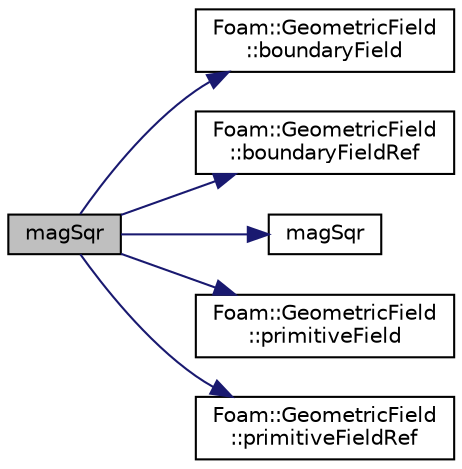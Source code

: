 digraph "magSqr"
{
  bgcolor="transparent";
  edge [fontname="Helvetica",fontsize="10",labelfontname="Helvetica",labelfontsize="10"];
  node [fontname="Helvetica",fontsize="10",shape=record];
  rankdir="LR";
  Node83930 [label="magSqr",height=0.2,width=0.4,color="black", fillcolor="grey75", style="filled", fontcolor="black"];
  Node83930 -> Node83931 [color="midnightblue",fontsize="10",style="solid",fontname="Helvetica"];
  Node83931 [label="Foam::GeometricField\l::boundaryField",height=0.2,width=0.4,color="black",URL="$a23249.html#a9ff7de36fba06b4f4f77a75142ad72b6",tooltip="Return const-reference to the boundary field. "];
  Node83930 -> Node83932 [color="midnightblue",fontsize="10",style="solid",fontname="Helvetica"];
  Node83932 [label="Foam::GeometricField\l::boundaryFieldRef",height=0.2,width=0.4,color="black",URL="$a23249.html#af3831c9fea9f6ae7532a6d57cc67c959",tooltip="Return a reference to the boundary field. "];
  Node83930 -> Node83933 [color="midnightblue",fontsize="10",style="solid",fontname="Helvetica"];
  Node83933 [label="magSqr",height=0.2,width=0.4,color="black",URL="$a21851.html#ae6fff2c6981e6d9618aa5038e69def6e"];
  Node83930 -> Node83934 [color="midnightblue",fontsize="10",style="solid",fontname="Helvetica"];
  Node83934 [label="Foam::GeometricField\l::primitiveField",height=0.2,width=0.4,color="black",URL="$a23249.html#a3d8b34acd265b26c7d4984d1618f9ee2",tooltip="Return a const-reference to the internal field. "];
  Node83930 -> Node83935 [color="midnightblue",fontsize="10",style="solid",fontname="Helvetica"];
  Node83935 [label="Foam::GeometricField\l::primitiveFieldRef",height=0.2,width=0.4,color="black",URL="$a23249.html#a1c19f056796aa3c294dccefee1f7d26d",tooltip="Return a reference to the internal field. "];
}
